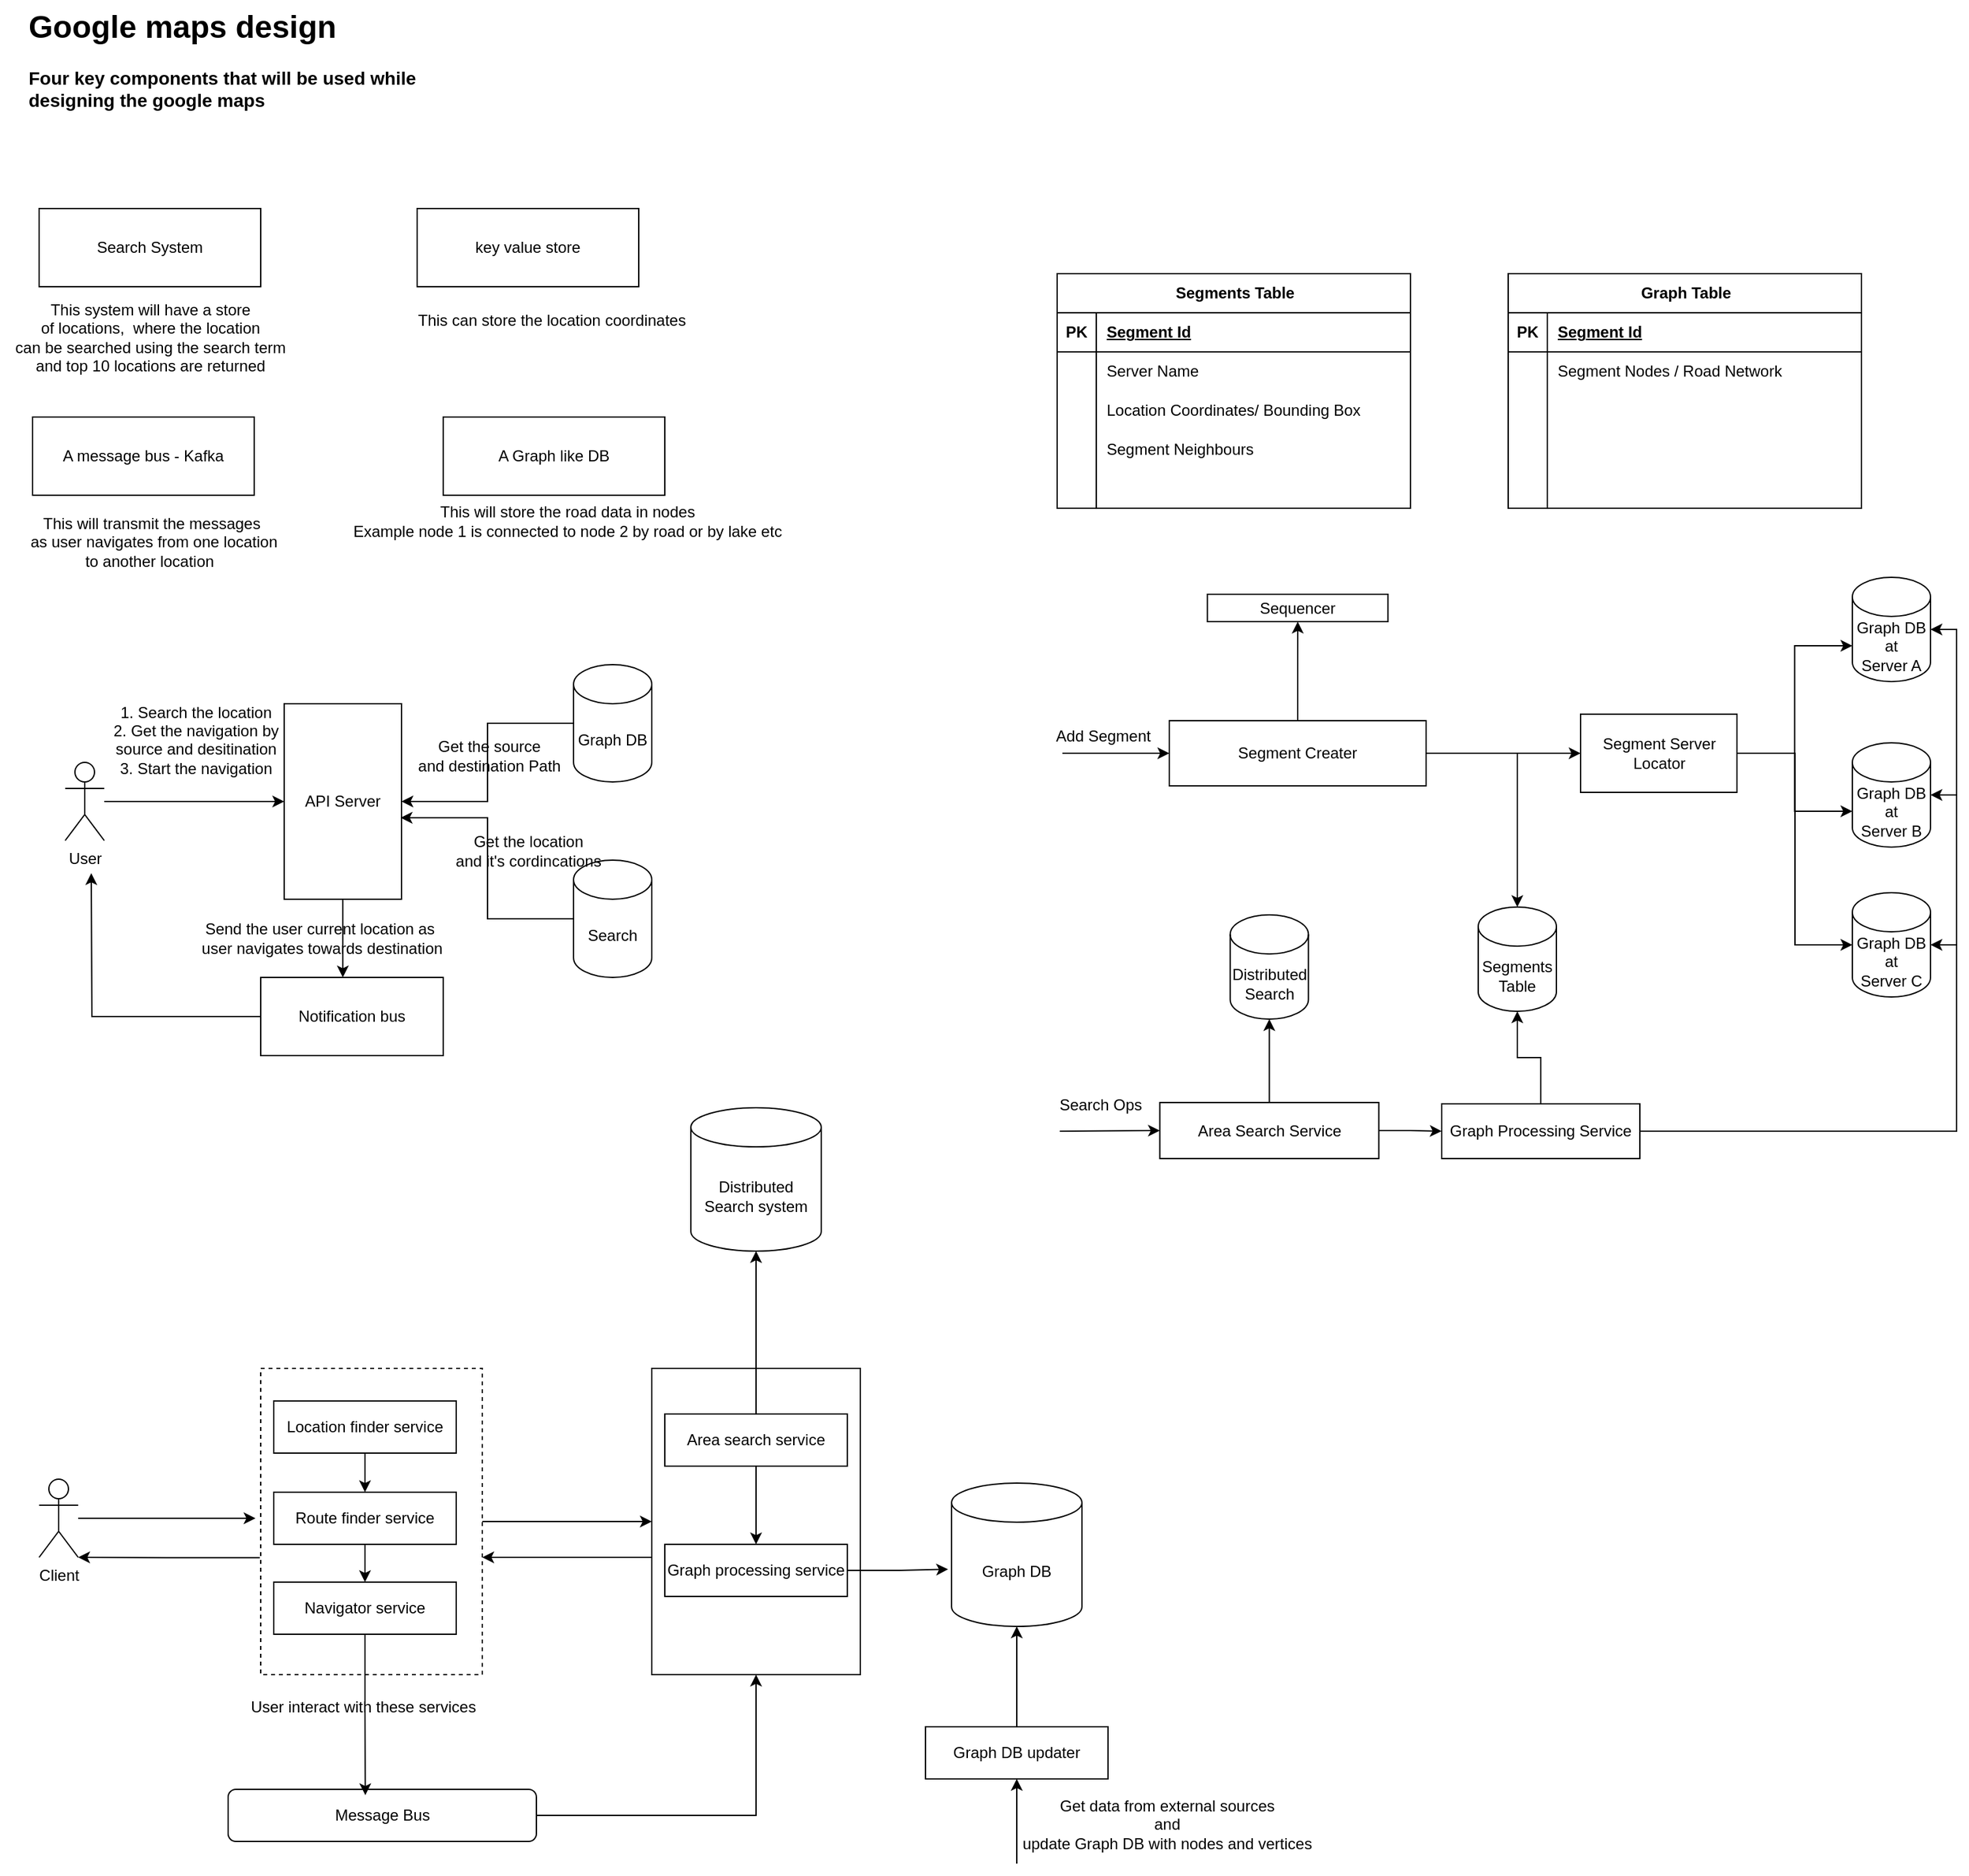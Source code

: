 <mxfile version="25.0.3">
  <diagram name="Page-1" id="JH6jR7ql8HSNHvoyUlD2">
    <mxGraphModel dx="1647" dy="865" grid="0" gridSize="10" guides="1" tooltips="1" connect="1" arrows="1" fold="1" page="1" pageScale="1" pageWidth="827" pageHeight="1169" math="0" shadow="0">
      <root>
        <mxCell id="0" />
        <mxCell id="1" parent="0" />
        <mxCell id="22U_aCn7L2nLVKlK2ei8-37" style="edgeStyle=orthogonalEdgeStyle;rounded=0;orthogonalLoop=1;jettySize=auto;html=1;exitX=-0.004;exitY=0.618;exitDx=0;exitDy=0;exitPerimeter=0;" parent="1" source="22U_aCn7L2nLVKlK2ei8-30" edge="1">
          <mxGeometry relative="1" as="geometry">
            <mxPoint x="110" y="1275" as="targetPoint" />
            <Array as="points" />
          </mxGeometry>
        </mxCell>
        <mxCell id="22U_aCn7L2nLVKlK2ei8-41" style="edgeStyle=orthogonalEdgeStyle;rounded=0;orthogonalLoop=1;jettySize=auto;html=1;entryX=0;entryY=0.5;entryDx=0;entryDy=0;" parent="1" source="22U_aCn7L2nLVKlK2ei8-30" target="22U_aCn7L2nLVKlK2ei8-35" edge="1">
          <mxGeometry relative="1" as="geometry" />
        </mxCell>
        <mxCell id="22U_aCn7L2nLVKlK2ei8-1" value="&lt;h1 style=&quot;margin-top: 0px;&quot;&gt;Google maps design&lt;/h1&gt;&lt;p&gt;&lt;b&gt;&lt;font style=&quot;font-size: 14px;&quot;&gt;Four key components that will be used while designing the google maps&lt;/font&gt;&lt;/b&gt;&lt;/p&gt;" style="text;html=1;whiteSpace=wrap;overflow=hidden;rounded=0;" parent="1" vertex="1">
          <mxGeometry x="70" y="80" width="310" height="100" as="geometry" />
        </mxCell>
        <mxCell id="22U_aCn7L2nLVKlK2ei8-30" value="" style="rounded=0;whiteSpace=wrap;html=1;dashed=1;" parent="1" vertex="1">
          <mxGeometry x="250" y="1130" width="170" height="235" as="geometry" />
        </mxCell>
        <mxCell id="22U_aCn7L2nLVKlK2ei8-2" value="Search System" style="rounded=0;whiteSpace=wrap;html=1;" parent="1" vertex="1">
          <mxGeometry x="80" y="240" width="170" height="60" as="geometry" />
        </mxCell>
        <mxCell id="22U_aCn7L2nLVKlK2ei8-3" value="This system will have a store&lt;div&gt;of locations,&amp;nbsp;&amp;nbsp;&lt;span style=&quot;background-color: initial;&quot;&gt;where the location&lt;/span&gt;&lt;/div&gt;&lt;div&gt;&lt;span style=&quot;background-color: initial;&quot;&gt;can be searched&amp;nbsp;&lt;/span&gt;&lt;span style=&quot;background-color: initial;&quot;&gt;using the search term&lt;/span&gt;&lt;/div&gt;&lt;div&gt;&lt;span style=&quot;background-color: initial;&quot;&gt;and top 10 locations are returned&lt;/span&gt;&lt;/div&gt;" style="text;html=1;align=center;verticalAlign=middle;resizable=0;points=[];autosize=1;strokeColor=none;fillColor=none;" parent="1" vertex="1">
          <mxGeometry x="50" y="304" width="230" height="70" as="geometry" />
        </mxCell>
        <mxCell id="22U_aCn7L2nLVKlK2ei8-4" value="key value store" style="rounded=0;whiteSpace=wrap;html=1;" parent="1" vertex="1">
          <mxGeometry x="370" y="240" width="170" height="60" as="geometry" />
        </mxCell>
        <mxCell id="22U_aCn7L2nLVKlK2ei8-5" value="This can store the location&amp;nbsp;&lt;span style=&quot;background-color: initial;&quot;&gt;coordinates&lt;/span&gt;" style="text;html=1;align=center;verticalAlign=middle;resizable=0;points=[];autosize=1;strokeColor=none;fillColor=none;" parent="1" vertex="1">
          <mxGeometry x="358" y="311" width="230" height="30" as="geometry" />
        </mxCell>
        <mxCell id="22U_aCn7L2nLVKlK2ei8-6" value="A message bus - Kafka" style="rounded=0;whiteSpace=wrap;html=1;" parent="1" vertex="1">
          <mxGeometry x="75" y="400" width="170" height="60" as="geometry" />
        </mxCell>
        <mxCell id="22U_aCn7L2nLVKlK2ei8-7" value="This will transmit the messages&lt;div&gt;&amp;nbsp;as user navigates from one location&lt;/div&gt;&lt;div&gt;to another location&amp;nbsp;&lt;/div&gt;" style="text;html=1;align=center;verticalAlign=middle;resizable=0;points=[];autosize=1;strokeColor=none;fillColor=none;" parent="1" vertex="1">
          <mxGeometry x="56" y="466" width="220" height="60" as="geometry" />
        </mxCell>
        <mxCell id="22U_aCn7L2nLVKlK2ei8-8" value="A Graph like DB" style="rounded=0;whiteSpace=wrap;html=1;" parent="1" vertex="1">
          <mxGeometry x="390" y="400" width="170" height="60" as="geometry" />
        </mxCell>
        <mxCell id="22U_aCn7L2nLVKlK2ei8-9" value="This will store the road data in nodes&lt;div&gt;Example node 1 is connected to node 2 by road or by lake etc&lt;/div&gt;" style="text;html=1;align=center;verticalAlign=middle;resizable=0;points=[];autosize=1;strokeColor=none;fillColor=none;" parent="1" vertex="1">
          <mxGeometry x="310" y="460" width="350" height="40" as="geometry" />
        </mxCell>
        <mxCell id="22U_aCn7L2nLVKlK2ei8-10" value="API Server" style="rounded=0;whiteSpace=wrap;html=1;" parent="1" vertex="1">
          <mxGeometry x="268" y="620" width="90" height="150" as="geometry" />
        </mxCell>
        <mxCell id="22U_aCn7L2nLVKlK2ei8-12" style="edgeStyle=orthogonalEdgeStyle;rounded=0;orthogonalLoop=1;jettySize=auto;html=1;" parent="1" source="22U_aCn7L2nLVKlK2ei8-11" target="22U_aCn7L2nLVKlK2ei8-10" edge="1">
          <mxGeometry relative="1" as="geometry" />
        </mxCell>
        <mxCell id="22U_aCn7L2nLVKlK2ei8-11" value="User" style="shape=umlActor;verticalLabelPosition=bottom;verticalAlign=top;html=1;outlineConnect=0;" parent="1" vertex="1">
          <mxGeometry x="100" y="665" width="30" height="60" as="geometry" />
        </mxCell>
        <mxCell id="22U_aCn7L2nLVKlK2ei8-14" style="edgeStyle=orthogonalEdgeStyle;rounded=0;orthogonalLoop=1;jettySize=auto;html=1;entryX=1;entryY=0.5;entryDx=0;entryDy=0;" parent="1" source="22U_aCn7L2nLVKlK2ei8-13" target="22U_aCn7L2nLVKlK2ei8-10" edge="1">
          <mxGeometry relative="1" as="geometry" />
        </mxCell>
        <mxCell id="22U_aCn7L2nLVKlK2ei8-13" value="Graph DB" style="shape=cylinder3;whiteSpace=wrap;html=1;boundedLbl=1;backgroundOutline=1;size=15;" parent="1" vertex="1">
          <mxGeometry x="490" y="590" width="60" height="90" as="geometry" />
        </mxCell>
        <mxCell id="22U_aCn7L2nLVKlK2ei8-15" value="Search" style="shape=cylinder3;whiteSpace=wrap;html=1;boundedLbl=1;backgroundOutline=1;size=15;" parent="1" vertex="1">
          <mxGeometry x="490" y="740" width="60" height="90" as="geometry" />
        </mxCell>
        <mxCell id="22U_aCn7L2nLVKlK2ei8-16" style="edgeStyle=orthogonalEdgeStyle;rounded=0;orthogonalLoop=1;jettySize=auto;html=1;entryX=0.993;entryY=0.583;entryDx=0;entryDy=0;entryPerimeter=0;" parent="1" source="22U_aCn7L2nLVKlK2ei8-15" target="22U_aCn7L2nLVKlK2ei8-10" edge="1">
          <mxGeometry relative="1" as="geometry" />
        </mxCell>
        <mxCell id="22U_aCn7L2nLVKlK2ei8-21" style="edgeStyle=orthogonalEdgeStyle;rounded=0;orthogonalLoop=1;jettySize=auto;html=1;" parent="1" source="22U_aCn7L2nLVKlK2ei8-19" edge="1">
          <mxGeometry relative="1" as="geometry">
            <mxPoint x="120" y="750" as="targetPoint" />
          </mxGeometry>
        </mxCell>
        <mxCell id="22U_aCn7L2nLVKlK2ei8-19" value="Notification bus" style="rounded=0;whiteSpace=wrap;html=1;" parent="1" vertex="1">
          <mxGeometry x="250" y="830" width="140" height="60" as="geometry" />
        </mxCell>
        <mxCell id="22U_aCn7L2nLVKlK2ei8-20" style="edgeStyle=orthogonalEdgeStyle;rounded=0;orthogonalLoop=1;jettySize=auto;html=1;entryX=0.45;entryY=0;entryDx=0;entryDy=0;entryPerimeter=0;" parent="1" source="22U_aCn7L2nLVKlK2ei8-10" target="22U_aCn7L2nLVKlK2ei8-19" edge="1">
          <mxGeometry relative="1" as="geometry" />
        </mxCell>
        <mxCell id="22U_aCn7L2nLVKlK2ei8-22" value="1. Search the location&lt;div&gt;2. Get the navigation by&lt;/div&gt;&lt;div&gt;source and desitination&lt;/div&gt;&lt;div&gt;3. Start the navigation&lt;/div&gt;&lt;div&gt;&lt;br&gt;&lt;/div&gt;" style="text;html=1;align=center;verticalAlign=middle;resizable=0;points=[];autosize=1;strokeColor=none;fillColor=none;" parent="1" vertex="1">
          <mxGeometry x="125" y="610" width="150" height="90" as="geometry" />
        </mxCell>
        <mxCell id="22U_aCn7L2nLVKlK2ei8-23" value="Get the location&lt;div&gt;and it&#39;s cordincations&lt;/div&gt;" style="text;html=1;align=center;verticalAlign=middle;resizable=0;points=[];autosize=1;strokeColor=none;fillColor=none;" parent="1" vertex="1">
          <mxGeometry x="385" y="713" width="140" height="40" as="geometry" />
        </mxCell>
        <mxCell id="22U_aCn7L2nLVKlK2ei8-24" value="Get the source&lt;div&gt;and destination Path&lt;/div&gt;" style="text;html=1;align=center;verticalAlign=middle;resizable=0;points=[];autosize=1;strokeColor=none;fillColor=none;" parent="1" vertex="1">
          <mxGeometry x="360" y="640" width="130" height="40" as="geometry" />
        </mxCell>
        <mxCell id="22U_aCn7L2nLVKlK2ei8-25" value="Send the user current location as&lt;div&gt;&amp;nbsp;user navigates towards destination&lt;/div&gt;" style="text;html=1;align=center;verticalAlign=middle;resizable=0;points=[];autosize=1;strokeColor=none;fillColor=none;" parent="1" vertex="1">
          <mxGeometry x="190" y="780" width="210" height="40" as="geometry" />
        </mxCell>
        <mxCell id="22U_aCn7L2nLVKlK2ei8-26" value="Client&lt;div&gt;&lt;br&gt;&lt;/div&gt;" style="shape=umlActor;verticalLabelPosition=bottom;verticalAlign=top;html=1;outlineConnect=0;" parent="1" vertex="1">
          <mxGeometry x="80" y="1215" width="30" height="60" as="geometry" />
        </mxCell>
        <mxCell id="22U_aCn7L2nLVKlK2ei8-31" style="edgeStyle=orthogonalEdgeStyle;rounded=0;orthogonalLoop=1;jettySize=auto;html=1;" parent="1" source="22U_aCn7L2nLVKlK2ei8-26" edge="1">
          <mxGeometry relative="1" as="geometry">
            <mxPoint x="246" y="1245" as="targetPoint" />
          </mxGeometry>
        </mxCell>
        <mxCell id="22U_aCn7L2nLVKlK2ei8-38" style="edgeStyle=orthogonalEdgeStyle;rounded=0;orthogonalLoop=1;jettySize=auto;html=1;entryX=0.5;entryY=0;entryDx=0;entryDy=0;" parent="1" source="22U_aCn7L2nLVKlK2ei8-32" target="22U_aCn7L2nLVKlK2ei8-33" edge="1">
          <mxGeometry relative="1" as="geometry" />
        </mxCell>
        <mxCell id="22U_aCn7L2nLVKlK2ei8-32" value="Location finder service" style="rounded=0;whiteSpace=wrap;html=1;" parent="1" vertex="1">
          <mxGeometry x="260" y="1155" width="140" height="40" as="geometry" />
        </mxCell>
        <mxCell id="22U_aCn7L2nLVKlK2ei8-40" style="edgeStyle=orthogonalEdgeStyle;rounded=0;orthogonalLoop=1;jettySize=auto;html=1;entryX=0.5;entryY=0;entryDx=0;entryDy=0;" parent="1" source="22U_aCn7L2nLVKlK2ei8-33" target="22U_aCn7L2nLVKlK2ei8-34" edge="1">
          <mxGeometry relative="1" as="geometry" />
        </mxCell>
        <mxCell id="22U_aCn7L2nLVKlK2ei8-33" value="Route finder service" style="rounded=0;whiteSpace=wrap;html=1;" parent="1" vertex="1">
          <mxGeometry x="260" y="1225" width="140" height="40" as="geometry" />
        </mxCell>
        <mxCell id="22U_aCn7L2nLVKlK2ei8-34" value="Navigator service" style="rounded=0;whiteSpace=wrap;html=1;" parent="1" vertex="1">
          <mxGeometry x="260" y="1294" width="140" height="40" as="geometry" />
        </mxCell>
        <mxCell id="22U_aCn7L2nLVKlK2ei8-49" style="edgeStyle=orthogonalEdgeStyle;rounded=0;orthogonalLoop=1;jettySize=auto;html=1;exitX=0;exitY=0.75;exitDx=0;exitDy=0;entryX=1;entryY=0.75;entryDx=0;entryDy=0;" parent="1" edge="1">
          <mxGeometry relative="1" as="geometry">
            <mxPoint x="550" y="1275" as="sourcePoint" />
            <mxPoint x="420" y="1275" as="targetPoint" />
          </mxGeometry>
        </mxCell>
        <mxCell id="22U_aCn7L2nLVKlK2ei8-35" value="" style="rounded=0;whiteSpace=wrap;html=1;" parent="1" vertex="1">
          <mxGeometry x="550" y="1130" width="160" height="235" as="geometry" />
        </mxCell>
        <mxCell id="22U_aCn7L2nLVKlK2ei8-36" value="User interact with these services&amp;nbsp;" style="text;html=1;align=center;verticalAlign=middle;resizable=0;points=[];autosize=1;strokeColor=none;fillColor=none;" parent="1" vertex="1">
          <mxGeometry x="230" y="1375" width="200" height="30" as="geometry" />
        </mxCell>
        <mxCell id="22U_aCn7L2nLVKlK2ei8-46" style="edgeStyle=orthogonalEdgeStyle;rounded=0;orthogonalLoop=1;jettySize=auto;html=1;entryX=0.5;entryY=0;entryDx=0;entryDy=0;" parent="1" source="22U_aCn7L2nLVKlK2ei8-42" target="22U_aCn7L2nLVKlK2ei8-43" edge="1">
          <mxGeometry relative="1" as="geometry" />
        </mxCell>
        <mxCell id="22U_aCn7L2nLVKlK2ei8-42" value="Area search service" style="rounded=0;whiteSpace=wrap;html=1;" parent="1" vertex="1">
          <mxGeometry x="560" y="1165" width="140" height="40" as="geometry" />
        </mxCell>
        <mxCell id="22U_aCn7L2nLVKlK2ei8-43" value="Graph processing service" style="rounded=0;whiteSpace=wrap;html=1;" parent="1" vertex="1">
          <mxGeometry x="560" y="1265" width="140" height="40" as="geometry" />
        </mxCell>
        <mxCell id="22U_aCn7L2nLVKlK2ei8-44" value="Graph DB" style="shape=cylinder3;whiteSpace=wrap;html=1;boundedLbl=1;backgroundOutline=1;size=15;" parent="1" vertex="1">
          <mxGeometry x="780" y="1218" width="100" height="110" as="geometry" />
        </mxCell>
        <mxCell id="22U_aCn7L2nLVKlK2ei8-45" style="edgeStyle=orthogonalEdgeStyle;rounded=0;orthogonalLoop=1;jettySize=auto;html=1;entryX=-0.027;entryY=0.601;entryDx=0;entryDy=0;entryPerimeter=0;" parent="1" source="22U_aCn7L2nLVKlK2ei8-43" target="22U_aCn7L2nLVKlK2ei8-44" edge="1">
          <mxGeometry relative="1" as="geometry" />
        </mxCell>
        <mxCell id="22U_aCn7L2nLVKlK2ei8-47" value="Distributed Search system" style="shape=cylinder3;whiteSpace=wrap;html=1;boundedLbl=1;backgroundOutline=1;size=15;" parent="1" vertex="1">
          <mxGeometry x="580" y="930" width="100" height="110" as="geometry" />
        </mxCell>
        <mxCell id="22U_aCn7L2nLVKlK2ei8-48" style="edgeStyle=orthogonalEdgeStyle;rounded=0;orthogonalLoop=1;jettySize=auto;html=1;entryX=0.5;entryY=1;entryDx=0;entryDy=0;entryPerimeter=0;" parent="1" source="22U_aCn7L2nLVKlK2ei8-42" target="22U_aCn7L2nLVKlK2ei8-47" edge="1">
          <mxGeometry relative="1" as="geometry" />
        </mxCell>
        <mxCell id="22U_aCn7L2nLVKlK2ei8-50" value="Graph DB updater" style="rounded=0;whiteSpace=wrap;html=1;" parent="1" vertex="1">
          <mxGeometry x="760" y="1405" width="140" height="40" as="geometry" />
        </mxCell>
        <mxCell id="22U_aCn7L2nLVKlK2ei8-51" style="edgeStyle=orthogonalEdgeStyle;rounded=0;orthogonalLoop=1;jettySize=auto;html=1;entryX=0.5;entryY=1;entryDx=0;entryDy=0;entryPerimeter=0;" parent="1" source="22U_aCn7L2nLVKlK2ei8-50" target="22U_aCn7L2nLVKlK2ei8-44" edge="1">
          <mxGeometry relative="1" as="geometry" />
        </mxCell>
        <mxCell id="22U_aCn7L2nLVKlK2ei8-53" value="" style="endArrow=classic;html=1;rounded=0;entryX=0.5;entryY=1;entryDx=0;entryDy=0;" parent="1" target="22U_aCn7L2nLVKlK2ei8-50" edge="1">
          <mxGeometry width="50" height="50" relative="1" as="geometry">
            <mxPoint x="830" y="1510" as="sourcePoint" />
            <mxPoint x="530" y="1260" as="targetPoint" />
          </mxGeometry>
        </mxCell>
        <mxCell id="22U_aCn7L2nLVKlK2ei8-54" value="Get data from external sources&lt;div&gt;and&lt;/div&gt;&lt;div&gt;update Graph DB with nodes and vertices&lt;/div&gt;" style="text;html=1;align=center;verticalAlign=middle;resizable=0;points=[];autosize=1;strokeColor=none;fillColor=none;" parent="1" vertex="1">
          <mxGeometry x="820" y="1450" width="250" height="60" as="geometry" />
        </mxCell>
        <mxCell id="22U_aCn7L2nLVKlK2ei8-58" style="edgeStyle=orthogonalEdgeStyle;rounded=0;orthogonalLoop=1;jettySize=auto;html=1;" parent="1" source="22U_aCn7L2nLVKlK2ei8-56" target="22U_aCn7L2nLVKlK2ei8-35" edge="1">
          <mxGeometry relative="1" as="geometry" />
        </mxCell>
        <mxCell id="22U_aCn7L2nLVKlK2ei8-56" value="Message Bus" style="rounded=1;whiteSpace=wrap;html=1;" parent="1" vertex="1">
          <mxGeometry x="225" y="1453" width="236.5" height="40" as="geometry" />
        </mxCell>
        <mxCell id="22U_aCn7L2nLVKlK2ei8-57" style="edgeStyle=orthogonalEdgeStyle;rounded=0;orthogonalLoop=1;jettySize=auto;html=1;entryX=0.445;entryY=0.111;entryDx=0;entryDy=0;entryPerimeter=0;" parent="1" source="22U_aCn7L2nLVKlK2ei8-34" target="22U_aCn7L2nLVKlK2ei8-56" edge="1">
          <mxGeometry relative="1" as="geometry" />
        </mxCell>
        <mxCell id="DUk2yuUOIAwIGT5eZhTg-1" value="Segments Table" style="shape=table;startSize=30;container=1;collapsible=1;childLayout=tableLayout;fixedRows=1;rowLines=0;fontStyle=1;align=center;resizeLast=1;html=1;" vertex="1" parent="1">
          <mxGeometry x="861" y="290" width="271" height="180" as="geometry" />
        </mxCell>
        <mxCell id="DUk2yuUOIAwIGT5eZhTg-2" value="" style="shape=tableRow;horizontal=0;startSize=0;swimlaneHead=0;swimlaneBody=0;fillColor=none;collapsible=0;dropTarget=0;points=[[0,0.5],[1,0.5]];portConstraint=eastwest;top=0;left=0;right=0;bottom=1;" vertex="1" parent="DUk2yuUOIAwIGT5eZhTg-1">
          <mxGeometry y="30" width="271" height="30" as="geometry" />
        </mxCell>
        <mxCell id="DUk2yuUOIAwIGT5eZhTg-3" value="PK" style="shape=partialRectangle;connectable=0;fillColor=none;top=0;left=0;bottom=0;right=0;fontStyle=1;overflow=hidden;whiteSpace=wrap;html=1;" vertex="1" parent="DUk2yuUOIAwIGT5eZhTg-2">
          <mxGeometry width="30" height="30" as="geometry">
            <mxRectangle width="30" height="30" as="alternateBounds" />
          </mxGeometry>
        </mxCell>
        <mxCell id="DUk2yuUOIAwIGT5eZhTg-4" value="Segment Id" style="shape=partialRectangle;connectable=0;fillColor=none;top=0;left=0;bottom=0;right=0;align=left;spacingLeft=6;fontStyle=5;overflow=hidden;whiteSpace=wrap;html=1;" vertex="1" parent="DUk2yuUOIAwIGT5eZhTg-2">
          <mxGeometry x="30" width="241" height="30" as="geometry">
            <mxRectangle width="241" height="30" as="alternateBounds" />
          </mxGeometry>
        </mxCell>
        <mxCell id="DUk2yuUOIAwIGT5eZhTg-5" value="" style="shape=tableRow;horizontal=0;startSize=0;swimlaneHead=0;swimlaneBody=0;fillColor=none;collapsible=0;dropTarget=0;points=[[0,0.5],[1,0.5]];portConstraint=eastwest;top=0;left=0;right=0;bottom=0;" vertex="1" parent="DUk2yuUOIAwIGT5eZhTg-1">
          <mxGeometry y="60" width="271" height="30" as="geometry" />
        </mxCell>
        <mxCell id="DUk2yuUOIAwIGT5eZhTg-6" value="" style="shape=partialRectangle;connectable=0;fillColor=none;top=0;left=0;bottom=0;right=0;editable=1;overflow=hidden;whiteSpace=wrap;html=1;" vertex="1" parent="DUk2yuUOIAwIGT5eZhTg-5">
          <mxGeometry width="30" height="30" as="geometry">
            <mxRectangle width="30" height="30" as="alternateBounds" />
          </mxGeometry>
        </mxCell>
        <mxCell id="DUk2yuUOIAwIGT5eZhTg-7" value="Server Name" style="shape=partialRectangle;connectable=0;fillColor=none;top=0;left=0;bottom=0;right=0;align=left;spacingLeft=6;overflow=hidden;whiteSpace=wrap;html=1;" vertex="1" parent="DUk2yuUOIAwIGT5eZhTg-5">
          <mxGeometry x="30" width="241" height="30" as="geometry">
            <mxRectangle width="241" height="30" as="alternateBounds" />
          </mxGeometry>
        </mxCell>
        <mxCell id="DUk2yuUOIAwIGT5eZhTg-8" value="" style="shape=tableRow;horizontal=0;startSize=0;swimlaneHead=0;swimlaneBody=0;fillColor=none;collapsible=0;dropTarget=0;points=[[0,0.5],[1,0.5]];portConstraint=eastwest;top=0;left=0;right=0;bottom=0;" vertex="1" parent="DUk2yuUOIAwIGT5eZhTg-1">
          <mxGeometry y="90" width="271" height="30" as="geometry" />
        </mxCell>
        <mxCell id="DUk2yuUOIAwIGT5eZhTg-9" value="" style="shape=partialRectangle;connectable=0;fillColor=none;top=0;left=0;bottom=0;right=0;editable=1;overflow=hidden;whiteSpace=wrap;html=1;" vertex="1" parent="DUk2yuUOIAwIGT5eZhTg-8">
          <mxGeometry width="30" height="30" as="geometry">
            <mxRectangle width="30" height="30" as="alternateBounds" />
          </mxGeometry>
        </mxCell>
        <mxCell id="DUk2yuUOIAwIGT5eZhTg-10" value="Location Coordinates/ Bounding Box" style="shape=partialRectangle;connectable=0;fillColor=none;top=0;left=0;bottom=0;right=0;align=left;spacingLeft=6;overflow=hidden;whiteSpace=wrap;html=1;" vertex="1" parent="DUk2yuUOIAwIGT5eZhTg-8">
          <mxGeometry x="30" width="241" height="30" as="geometry">
            <mxRectangle width="241" height="30" as="alternateBounds" />
          </mxGeometry>
        </mxCell>
        <mxCell id="DUk2yuUOIAwIGT5eZhTg-11" value="" style="shape=tableRow;horizontal=0;startSize=0;swimlaneHead=0;swimlaneBody=0;fillColor=none;collapsible=0;dropTarget=0;points=[[0,0.5],[1,0.5]];portConstraint=eastwest;top=0;left=0;right=0;bottom=0;" vertex="1" parent="DUk2yuUOIAwIGT5eZhTg-1">
          <mxGeometry y="120" width="271" height="30" as="geometry" />
        </mxCell>
        <mxCell id="DUk2yuUOIAwIGT5eZhTg-12" value="" style="shape=partialRectangle;connectable=0;fillColor=none;top=0;left=0;bottom=0;right=0;editable=1;overflow=hidden;whiteSpace=wrap;html=1;" vertex="1" parent="DUk2yuUOIAwIGT5eZhTg-11">
          <mxGeometry width="30" height="30" as="geometry">
            <mxRectangle width="30" height="30" as="alternateBounds" />
          </mxGeometry>
        </mxCell>
        <mxCell id="DUk2yuUOIAwIGT5eZhTg-13" value="Segment Neighbours" style="shape=partialRectangle;connectable=0;fillColor=none;top=0;left=0;bottom=0;right=0;align=left;spacingLeft=6;overflow=hidden;whiteSpace=wrap;html=1;" vertex="1" parent="DUk2yuUOIAwIGT5eZhTg-11">
          <mxGeometry x="30" width="241" height="30" as="geometry">
            <mxRectangle width="241" height="30" as="alternateBounds" />
          </mxGeometry>
        </mxCell>
        <mxCell id="DUk2yuUOIAwIGT5eZhTg-14" style="shape=tableRow;horizontal=0;startSize=0;swimlaneHead=0;swimlaneBody=0;fillColor=none;collapsible=0;dropTarget=0;points=[[0,0.5],[1,0.5]];portConstraint=eastwest;top=0;left=0;right=0;bottom=0;" vertex="1" parent="DUk2yuUOIAwIGT5eZhTg-1">
          <mxGeometry y="150" width="271" height="30" as="geometry" />
        </mxCell>
        <mxCell id="DUk2yuUOIAwIGT5eZhTg-15" style="shape=partialRectangle;connectable=0;fillColor=none;top=0;left=0;bottom=0;right=0;editable=1;overflow=hidden;whiteSpace=wrap;html=1;" vertex="1" parent="DUk2yuUOIAwIGT5eZhTg-14">
          <mxGeometry width="30" height="30" as="geometry">
            <mxRectangle width="30" height="30" as="alternateBounds" />
          </mxGeometry>
        </mxCell>
        <mxCell id="DUk2yuUOIAwIGT5eZhTg-16" style="shape=partialRectangle;connectable=0;fillColor=none;top=0;left=0;bottom=0;right=0;align=left;spacingLeft=6;overflow=hidden;whiteSpace=wrap;html=1;" vertex="1" parent="DUk2yuUOIAwIGT5eZhTg-14">
          <mxGeometry x="30" width="241" height="30" as="geometry">
            <mxRectangle width="241" height="30" as="alternateBounds" />
          </mxGeometry>
        </mxCell>
        <mxCell id="DUk2yuUOIAwIGT5eZhTg-17" value="Graph Table" style="shape=table;startSize=30;container=1;collapsible=1;childLayout=tableLayout;fixedRows=1;rowLines=0;fontStyle=1;align=center;resizeLast=1;html=1;" vertex="1" parent="1">
          <mxGeometry x="1207" y="290" width="271" height="180" as="geometry" />
        </mxCell>
        <mxCell id="DUk2yuUOIAwIGT5eZhTg-18" value="" style="shape=tableRow;horizontal=0;startSize=0;swimlaneHead=0;swimlaneBody=0;fillColor=none;collapsible=0;dropTarget=0;points=[[0,0.5],[1,0.5]];portConstraint=eastwest;top=0;left=0;right=0;bottom=1;" vertex="1" parent="DUk2yuUOIAwIGT5eZhTg-17">
          <mxGeometry y="30" width="271" height="30" as="geometry" />
        </mxCell>
        <mxCell id="DUk2yuUOIAwIGT5eZhTg-19" value="PK" style="shape=partialRectangle;connectable=0;fillColor=none;top=0;left=0;bottom=0;right=0;fontStyle=1;overflow=hidden;whiteSpace=wrap;html=1;" vertex="1" parent="DUk2yuUOIAwIGT5eZhTg-18">
          <mxGeometry width="30" height="30" as="geometry">
            <mxRectangle width="30" height="30" as="alternateBounds" />
          </mxGeometry>
        </mxCell>
        <mxCell id="DUk2yuUOIAwIGT5eZhTg-20" value="Segment Id" style="shape=partialRectangle;connectable=0;fillColor=none;top=0;left=0;bottom=0;right=0;align=left;spacingLeft=6;fontStyle=5;overflow=hidden;whiteSpace=wrap;html=1;" vertex="1" parent="DUk2yuUOIAwIGT5eZhTg-18">
          <mxGeometry x="30" width="241" height="30" as="geometry">
            <mxRectangle width="241" height="30" as="alternateBounds" />
          </mxGeometry>
        </mxCell>
        <mxCell id="DUk2yuUOIAwIGT5eZhTg-21" value="" style="shape=tableRow;horizontal=0;startSize=0;swimlaneHead=0;swimlaneBody=0;fillColor=none;collapsible=0;dropTarget=0;points=[[0,0.5],[1,0.5]];portConstraint=eastwest;top=0;left=0;right=0;bottom=0;" vertex="1" parent="DUk2yuUOIAwIGT5eZhTg-17">
          <mxGeometry y="60" width="271" height="30" as="geometry" />
        </mxCell>
        <mxCell id="DUk2yuUOIAwIGT5eZhTg-22" value="" style="shape=partialRectangle;connectable=0;fillColor=none;top=0;left=0;bottom=0;right=0;editable=1;overflow=hidden;whiteSpace=wrap;html=1;" vertex="1" parent="DUk2yuUOIAwIGT5eZhTg-21">
          <mxGeometry width="30" height="30" as="geometry">
            <mxRectangle width="30" height="30" as="alternateBounds" />
          </mxGeometry>
        </mxCell>
        <mxCell id="DUk2yuUOIAwIGT5eZhTg-23" value="Segment Nodes / Road Network" style="shape=partialRectangle;connectable=0;fillColor=none;top=0;left=0;bottom=0;right=0;align=left;spacingLeft=6;overflow=hidden;whiteSpace=wrap;html=1;" vertex="1" parent="DUk2yuUOIAwIGT5eZhTg-21">
          <mxGeometry x="30" width="241" height="30" as="geometry">
            <mxRectangle width="241" height="30" as="alternateBounds" />
          </mxGeometry>
        </mxCell>
        <mxCell id="DUk2yuUOIAwIGT5eZhTg-24" value="" style="shape=tableRow;horizontal=0;startSize=0;swimlaneHead=0;swimlaneBody=0;fillColor=none;collapsible=0;dropTarget=0;points=[[0,0.5],[1,0.5]];portConstraint=eastwest;top=0;left=0;right=0;bottom=0;" vertex="1" parent="DUk2yuUOIAwIGT5eZhTg-17">
          <mxGeometry y="90" width="271" height="30" as="geometry" />
        </mxCell>
        <mxCell id="DUk2yuUOIAwIGT5eZhTg-25" value="" style="shape=partialRectangle;connectable=0;fillColor=none;top=0;left=0;bottom=0;right=0;editable=1;overflow=hidden;whiteSpace=wrap;html=1;" vertex="1" parent="DUk2yuUOIAwIGT5eZhTg-24">
          <mxGeometry width="30" height="30" as="geometry">
            <mxRectangle width="30" height="30" as="alternateBounds" />
          </mxGeometry>
        </mxCell>
        <mxCell id="DUk2yuUOIAwIGT5eZhTg-26" value="" style="shape=partialRectangle;connectable=0;fillColor=none;top=0;left=0;bottom=0;right=0;align=left;spacingLeft=6;overflow=hidden;whiteSpace=wrap;html=1;" vertex="1" parent="DUk2yuUOIAwIGT5eZhTg-24">
          <mxGeometry x="30" width="241" height="30" as="geometry">
            <mxRectangle width="241" height="30" as="alternateBounds" />
          </mxGeometry>
        </mxCell>
        <mxCell id="DUk2yuUOIAwIGT5eZhTg-27" value="" style="shape=tableRow;horizontal=0;startSize=0;swimlaneHead=0;swimlaneBody=0;fillColor=none;collapsible=0;dropTarget=0;points=[[0,0.5],[1,0.5]];portConstraint=eastwest;top=0;left=0;right=0;bottom=0;" vertex="1" parent="DUk2yuUOIAwIGT5eZhTg-17">
          <mxGeometry y="120" width="271" height="30" as="geometry" />
        </mxCell>
        <mxCell id="DUk2yuUOIAwIGT5eZhTg-28" value="" style="shape=partialRectangle;connectable=0;fillColor=none;top=0;left=0;bottom=0;right=0;editable=1;overflow=hidden;whiteSpace=wrap;html=1;" vertex="1" parent="DUk2yuUOIAwIGT5eZhTg-27">
          <mxGeometry width="30" height="30" as="geometry">
            <mxRectangle width="30" height="30" as="alternateBounds" />
          </mxGeometry>
        </mxCell>
        <mxCell id="DUk2yuUOIAwIGT5eZhTg-29" value="" style="shape=partialRectangle;connectable=0;fillColor=none;top=0;left=0;bottom=0;right=0;align=left;spacingLeft=6;overflow=hidden;whiteSpace=wrap;html=1;" vertex="1" parent="DUk2yuUOIAwIGT5eZhTg-27">
          <mxGeometry x="30" width="241" height="30" as="geometry">
            <mxRectangle width="241" height="30" as="alternateBounds" />
          </mxGeometry>
        </mxCell>
        <mxCell id="DUk2yuUOIAwIGT5eZhTg-30" style="shape=tableRow;horizontal=0;startSize=0;swimlaneHead=0;swimlaneBody=0;fillColor=none;collapsible=0;dropTarget=0;points=[[0,0.5],[1,0.5]];portConstraint=eastwest;top=0;left=0;right=0;bottom=0;" vertex="1" parent="DUk2yuUOIAwIGT5eZhTg-17">
          <mxGeometry y="150" width="271" height="30" as="geometry" />
        </mxCell>
        <mxCell id="DUk2yuUOIAwIGT5eZhTg-31" style="shape=partialRectangle;connectable=0;fillColor=none;top=0;left=0;bottom=0;right=0;editable=1;overflow=hidden;whiteSpace=wrap;html=1;" vertex="1" parent="DUk2yuUOIAwIGT5eZhTg-30">
          <mxGeometry width="30" height="30" as="geometry">
            <mxRectangle width="30" height="30" as="alternateBounds" />
          </mxGeometry>
        </mxCell>
        <mxCell id="DUk2yuUOIAwIGT5eZhTg-32" style="shape=partialRectangle;connectable=0;fillColor=none;top=0;left=0;bottom=0;right=0;align=left;spacingLeft=6;overflow=hidden;whiteSpace=wrap;html=1;" vertex="1" parent="DUk2yuUOIAwIGT5eZhTg-30">
          <mxGeometry x="30" width="241" height="30" as="geometry">
            <mxRectangle width="241" height="30" as="alternateBounds" />
          </mxGeometry>
        </mxCell>
        <mxCell id="DUk2yuUOIAwIGT5eZhTg-36" value="" style="edgeStyle=orthogonalEdgeStyle;rounded=0;orthogonalLoop=1;jettySize=auto;html=1;" edge="1" parent="1" source="DUk2yuUOIAwIGT5eZhTg-33" target="DUk2yuUOIAwIGT5eZhTg-35">
          <mxGeometry relative="1" as="geometry" />
        </mxCell>
        <mxCell id="DUk2yuUOIAwIGT5eZhTg-38" style="edgeStyle=orthogonalEdgeStyle;rounded=0;orthogonalLoop=1;jettySize=auto;html=1;" edge="1" parent="1" source="DUk2yuUOIAwIGT5eZhTg-33" target="DUk2yuUOIAwIGT5eZhTg-37">
          <mxGeometry relative="1" as="geometry" />
        </mxCell>
        <mxCell id="DUk2yuUOIAwIGT5eZhTg-40" value="" style="edgeStyle=orthogonalEdgeStyle;rounded=0;orthogonalLoop=1;jettySize=auto;html=1;" edge="1" parent="1" source="DUk2yuUOIAwIGT5eZhTg-33" target="DUk2yuUOIAwIGT5eZhTg-39">
          <mxGeometry relative="1" as="geometry" />
        </mxCell>
        <mxCell id="DUk2yuUOIAwIGT5eZhTg-33" value="Segment Creater" style="rounded=0;whiteSpace=wrap;html=1;" vertex="1" parent="1">
          <mxGeometry x="947" y="633" width="197" height="50" as="geometry" />
        </mxCell>
        <mxCell id="DUk2yuUOIAwIGT5eZhTg-34" value="" style="endArrow=classic;html=1;rounded=0;entryX=0;entryY=0.5;entryDx=0;entryDy=0;" edge="1" parent="1" target="DUk2yuUOIAwIGT5eZhTg-33">
          <mxGeometry width="50" height="50" relative="1" as="geometry">
            <mxPoint x="865" y="658" as="sourcePoint" />
            <mxPoint x="925" y="625" as="targetPoint" />
          </mxGeometry>
        </mxCell>
        <mxCell id="DUk2yuUOIAwIGT5eZhTg-35" value="Sequencer" style="whiteSpace=wrap;html=1;rounded=0;" vertex="1" parent="1">
          <mxGeometry x="976.25" y="536" width="138.5" height="21" as="geometry" />
        </mxCell>
        <mxCell id="DUk2yuUOIAwIGT5eZhTg-37" value="Segments Table" style="shape=cylinder3;whiteSpace=wrap;html=1;boundedLbl=1;backgroundOutline=1;size=15;" vertex="1" parent="1">
          <mxGeometry x="1184" y="776" width="60" height="80" as="geometry" />
        </mxCell>
        <mxCell id="DUk2yuUOIAwIGT5eZhTg-39" value="Segment Server Locator" style="whiteSpace=wrap;html=1;rounded=0;" vertex="1" parent="1">
          <mxGeometry x="1262.5" y="628" width="120" height="60" as="geometry" />
        </mxCell>
        <mxCell id="DUk2yuUOIAwIGT5eZhTg-41" value="Graph DB at&lt;div&gt;Server A&lt;/div&gt;" style="shape=cylinder3;whiteSpace=wrap;html=1;boundedLbl=1;backgroundOutline=1;size=15;" vertex="1" parent="1">
          <mxGeometry x="1471" y="523" width="60" height="80" as="geometry" />
        </mxCell>
        <mxCell id="DUk2yuUOIAwIGT5eZhTg-42" value="Graph DB at&lt;div&gt;Server B&lt;/div&gt;" style="shape=cylinder3;whiteSpace=wrap;html=1;boundedLbl=1;backgroundOutline=1;size=15;" vertex="1" parent="1">
          <mxGeometry x="1471" y="650" width="60" height="80" as="geometry" />
        </mxCell>
        <mxCell id="DUk2yuUOIAwIGT5eZhTg-43" value="Graph DB at&lt;div&gt;Server C&lt;/div&gt;" style="shape=cylinder3;whiteSpace=wrap;html=1;boundedLbl=1;backgroundOutline=1;size=15;" vertex="1" parent="1">
          <mxGeometry x="1471" y="765" width="60" height="80" as="geometry" />
        </mxCell>
        <mxCell id="DUk2yuUOIAwIGT5eZhTg-44" style="edgeStyle=orthogonalEdgeStyle;rounded=0;orthogonalLoop=1;jettySize=auto;html=1;entryX=0;entryY=0;entryDx=0;entryDy=52.5;entryPerimeter=0;" edge="1" parent="1" source="DUk2yuUOIAwIGT5eZhTg-39" target="DUk2yuUOIAwIGT5eZhTg-41">
          <mxGeometry relative="1" as="geometry" />
        </mxCell>
        <mxCell id="DUk2yuUOIAwIGT5eZhTg-45" style="edgeStyle=orthogonalEdgeStyle;rounded=0;orthogonalLoop=1;jettySize=auto;html=1;entryX=0;entryY=0;entryDx=0;entryDy=52.5;entryPerimeter=0;" edge="1" parent="1" source="DUk2yuUOIAwIGT5eZhTg-39" target="DUk2yuUOIAwIGT5eZhTg-42">
          <mxGeometry relative="1" as="geometry" />
        </mxCell>
        <mxCell id="DUk2yuUOIAwIGT5eZhTg-46" style="edgeStyle=orthogonalEdgeStyle;rounded=0;orthogonalLoop=1;jettySize=auto;html=1;entryX=0;entryY=0.5;entryDx=0;entryDy=0;entryPerimeter=0;" edge="1" parent="1" source="DUk2yuUOIAwIGT5eZhTg-39" target="DUk2yuUOIAwIGT5eZhTg-43">
          <mxGeometry relative="1" as="geometry">
            <Array as="points">
              <mxPoint x="1427" y="658" />
              <mxPoint x="1427" y="805" />
            </Array>
          </mxGeometry>
        </mxCell>
        <mxCell id="DUk2yuUOIAwIGT5eZhTg-55" style="edgeStyle=orthogonalEdgeStyle;rounded=0;orthogonalLoop=1;jettySize=auto;html=1;entryX=0;entryY=0.5;entryDx=0;entryDy=0;" edge="1" parent="1" source="DUk2yuUOIAwIGT5eZhTg-47" target="DUk2yuUOIAwIGT5eZhTg-51">
          <mxGeometry relative="1" as="geometry" />
        </mxCell>
        <mxCell id="DUk2yuUOIAwIGT5eZhTg-47" value="Area Search Service" style="rounded=0;whiteSpace=wrap;html=1;" vertex="1" parent="1">
          <mxGeometry x="939.75" y="926" width="168" height="43" as="geometry" />
        </mxCell>
        <mxCell id="DUk2yuUOIAwIGT5eZhTg-48" value="Distributed Search" style="shape=cylinder3;whiteSpace=wrap;html=1;boundedLbl=1;backgroundOutline=1;size=15;" vertex="1" parent="1">
          <mxGeometry x="993.75" y="782" width="60" height="80" as="geometry" />
        </mxCell>
        <mxCell id="DUk2yuUOIAwIGT5eZhTg-51" value="Graph Processing Service" style="rounded=0;whiteSpace=wrap;html=1;" vertex="1" parent="1">
          <mxGeometry x="1156" y="927" width="152" height="42" as="geometry" />
        </mxCell>
        <mxCell id="DUk2yuUOIAwIGT5eZhTg-53" style="edgeStyle=orthogonalEdgeStyle;rounded=0;orthogonalLoop=1;jettySize=auto;html=1;entryX=0.5;entryY=1;entryDx=0;entryDy=0;entryPerimeter=0;" edge="1" parent="1" source="DUk2yuUOIAwIGT5eZhTg-47" target="DUk2yuUOIAwIGT5eZhTg-48">
          <mxGeometry relative="1" as="geometry" />
        </mxCell>
        <mxCell id="DUk2yuUOIAwIGT5eZhTg-54" style="edgeStyle=orthogonalEdgeStyle;rounded=0;orthogonalLoop=1;jettySize=auto;html=1;entryX=0.5;entryY=1;entryDx=0;entryDy=0;entryPerimeter=0;" edge="1" parent="1" source="DUk2yuUOIAwIGT5eZhTg-51" target="DUk2yuUOIAwIGT5eZhTg-37">
          <mxGeometry relative="1" as="geometry" />
        </mxCell>
        <mxCell id="DUk2yuUOIAwIGT5eZhTg-56" style="edgeStyle=orthogonalEdgeStyle;rounded=0;orthogonalLoop=1;jettySize=auto;html=1;entryX=1;entryY=0.5;entryDx=0;entryDy=0;entryPerimeter=0;" edge="1" parent="1" source="DUk2yuUOIAwIGT5eZhTg-51" target="DUk2yuUOIAwIGT5eZhTg-43">
          <mxGeometry relative="1" as="geometry" />
        </mxCell>
        <mxCell id="DUk2yuUOIAwIGT5eZhTg-57" style="edgeStyle=orthogonalEdgeStyle;rounded=0;orthogonalLoop=1;jettySize=auto;html=1;entryX=1;entryY=0.5;entryDx=0;entryDy=0;entryPerimeter=0;" edge="1" parent="1" source="DUk2yuUOIAwIGT5eZhTg-51" target="DUk2yuUOIAwIGT5eZhTg-42">
          <mxGeometry relative="1" as="geometry" />
        </mxCell>
        <mxCell id="DUk2yuUOIAwIGT5eZhTg-58" style="edgeStyle=orthogonalEdgeStyle;rounded=0;orthogonalLoop=1;jettySize=auto;html=1;entryX=1;entryY=0.5;entryDx=0;entryDy=0;entryPerimeter=0;" edge="1" parent="1" source="DUk2yuUOIAwIGT5eZhTg-51" target="DUk2yuUOIAwIGT5eZhTg-41">
          <mxGeometry relative="1" as="geometry" />
        </mxCell>
        <mxCell id="DUk2yuUOIAwIGT5eZhTg-60" value="" style="endArrow=classic;html=1;rounded=0;entryX=0;entryY=0.5;entryDx=0;entryDy=0;" edge="1" parent="1" target="DUk2yuUOIAwIGT5eZhTg-47">
          <mxGeometry width="50" height="50" relative="1" as="geometry">
            <mxPoint x="863" y="948" as="sourcePoint" />
            <mxPoint x="1026" y="625" as="targetPoint" />
          </mxGeometry>
        </mxCell>
        <mxCell id="DUk2yuUOIAwIGT5eZhTg-61" value="Search Ops" style="text;html=1;align=center;verticalAlign=middle;resizable=0;points=[];autosize=1;strokeColor=none;fillColor=none;" vertex="1" parent="1">
          <mxGeometry x="853" y="915" width="81" height="26" as="geometry" />
        </mxCell>
        <mxCell id="DUk2yuUOIAwIGT5eZhTg-62" value="Add Segment" style="text;html=1;align=center;verticalAlign=middle;resizable=0;points=[];autosize=1;strokeColor=none;fillColor=none;" vertex="1" parent="1">
          <mxGeometry x="850" y="632" width="91" height="26" as="geometry" />
        </mxCell>
      </root>
    </mxGraphModel>
  </diagram>
</mxfile>
